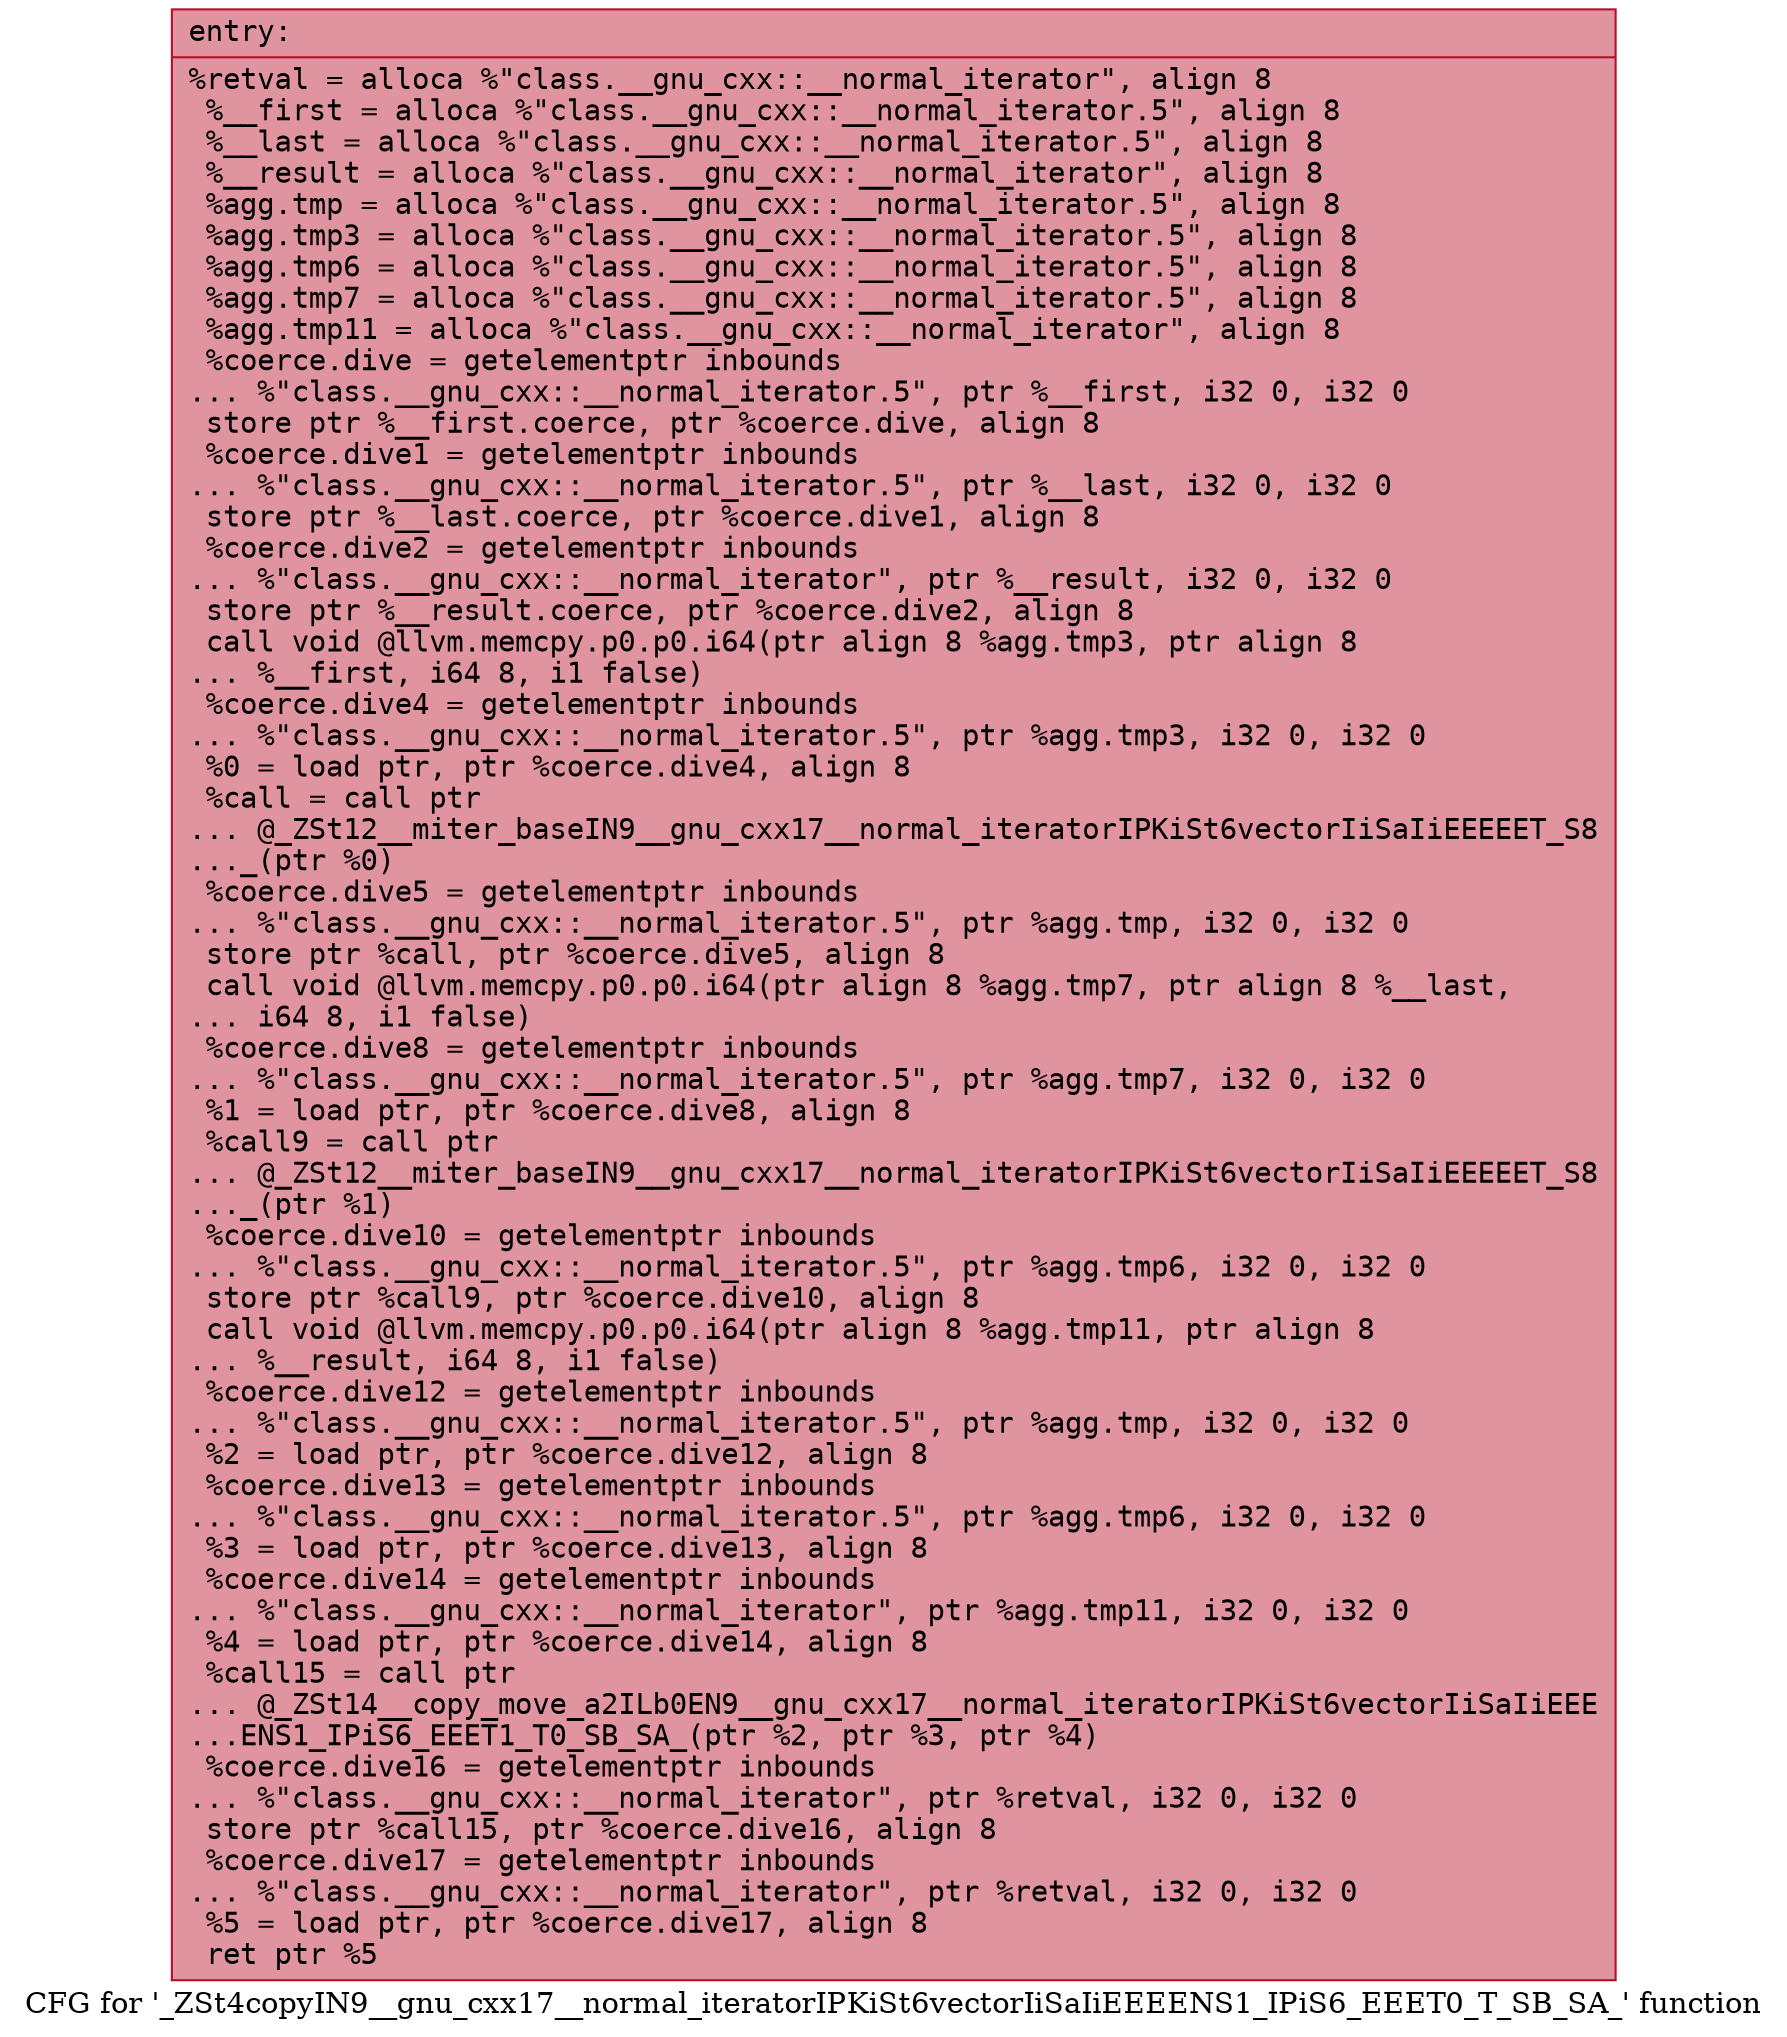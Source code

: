 digraph "CFG for '_ZSt4copyIN9__gnu_cxx17__normal_iteratorIPKiSt6vectorIiSaIiEEEENS1_IPiS6_EEET0_T_SB_SA_' function" {
	label="CFG for '_ZSt4copyIN9__gnu_cxx17__normal_iteratorIPKiSt6vectorIiSaIiEEEENS1_IPiS6_EEET0_T_SB_SA_' function";

	Node0x55579cde6d20 [shape=record,color="#b70d28ff", style=filled, fillcolor="#b70d2870" fontname="Courier",label="{entry:\l|  %retval = alloca %\"class.__gnu_cxx::__normal_iterator\", align 8\l  %__first = alloca %\"class.__gnu_cxx::__normal_iterator.5\", align 8\l  %__last = alloca %\"class.__gnu_cxx::__normal_iterator.5\", align 8\l  %__result = alloca %\"class.__gnu_cxx::__normal_iterator\", align 8\l  %agg.tmp = alloca %\"class.__gnu_cxx::__normal_iterator.5\", align 8\l  %agg.tmp3 = alloca %\"class.__gnu_cxx::__normal_iterator.5\", align 8\l  %agg.tmp6 = alloca %\"class.__gnu_cxx::__normal_iterator.5\", align 8\l  %agg.tmp7 = alloca %\"class.__gnu_cxx::__normal_iterator.5\", align 8\l  %agg.tmp11 = alloca %\"class.__gnu_cxx::__normal_iterator\", align 8\l  %coerce.dive = getelementptr inbounds\l... %\"class.__gnu_cxx::__normal_iterator.5\", ptr %__first, i32 0, i32 0\l  store ptr %__first.coerce, ptr %coerce.dive, align 8\l  %coerce.dive1 = getelementptr inbounds\l... %\"class.__gnu_cxx::__normal_iterator.5\", ptr %__last, i32 0, i32 0\l  store ptr %__last.coerce, ptr %coerce.dive1, align 8\l  %coerce.dive2 = getelementptr inbounds\l... %\"class.__gnu_cxx::__normal_iterator\", ptr %__result, i32 0, i32 0\l  store ptr %__result.coerce, ptr %coerce.dive2, align 8\l  call void @llvm.memcpy.p0.p0.i64(ptr align 8 %agg.tmp3, ptr align 8\l... %__first, i64 8, i1 false)\l  %coerce.dive4 = getelementptr inbounds\l... %\"class.__gnu_cxx::__normal_iterator.5\", ptr %agg.tmp3, i32 0, i32 0\l  %0 = load ptr, ptr %coerce.dive4, align 8\l  %call = call ptr\l... @_ZSt12__miter_baseIN9__gnu_cxx17__normal_iteratorIPKiSt6vectorIiSaIiEEEEET_S8\l..._(ptr %0)\l  %coerce.dive5 = getelementptr inbounds\l... %\"class.__gnu_cxx::__normal_iterator.5\", ptr %agg.tmp, i32 0, i32 0\l  store ptr %call, ptr %coerce.dive5, align 8\l  call void @llvm.memcpy.p0.p0.i64(ptr align 8 %agg.tmp7, ptr align 8 %__last,\l... i64 8, i1 false)\l  %coerce.dive8 = getelementptr inbounds\l... %\"class.__gnu_cxx::__normal_iterator.5\", ptr %agg.tmp7, i32 0, i32 0\l  %1 = load ptr, ptr %coerce.dive8, align 8\l  %call9 = call ptr\l... @_ZSt12__miter_baseIN9__gnu_cxx17__normal_iteratorIPKiSt6vectorIiSaIiEEEEET_S8\l..._(ptr %1)\l  %coerce.dive10 = getelementptr inbounds\l... %\"class.__gnu_cxx::__normal_iterator.5\", ptr %agg.tmp6, i32 0, i32 0\l  store ptr %call9, ptr %coerce.dive10, align 8\l  call void @llvm.memcpy.p0.p0.i64(ptr align 8 %agg.tmp11, ptr align 8\l... %__result, i64 8, i1 false)\l  %coerce.dive12 = getelementptr inbounds\l... %\"class.__gnu_cxx::__normal_iterator.5\", ptr %agg.tmp, i32 0, i32 0\l  %2 = load ptr, ptr %coerce.dive12, align 8\l  %coerce.dive13 = getelementptr inbounds\l... %\"class.__gnu_cxx::__normal_iterator.5\", ptr %agg.tmp6, i32 0, i32 0\l  %3 = load ptr, ptr %coerce.dive13, align 8\l  %coerce.dive14 = getelementptr inbounds\l... %\"class.__gnu_cxx::__normal_iterator\", ptr %agg.tmp11, i32 0, i32 0\l  %4 = load ptr, ptr %coerce.dive14, align 8\l  %call15 = call ptr\l... @_ZSt14__copy_move_a2ILb0EN9__gnu_cxx17__normal_iteratorIPKiSt6vectorIiSaIiEEE\l...ENS1_IPiS6_EEET1_T0_SB_SA_(ptr %2, ptr %3, ptr %4)\l  %coerce.dive16 = getelementptr inbounds\l... %\"class.__gnu_cxx::__normal_iterator\", ptr %retval, i32 0, i32 0\l  store ptr %call15, ptr %coerce.dive16, align 8\l  %coerce.dive17 = getelementptr inbounds\l... %\"class.__gnu_cxx::__normal_iterator\", ptr %retval, i32 0, i32 0\l  %5 = load ptr, ptr %coerce.dive17, align 8\l  ret ptr %5\l}"];
}
